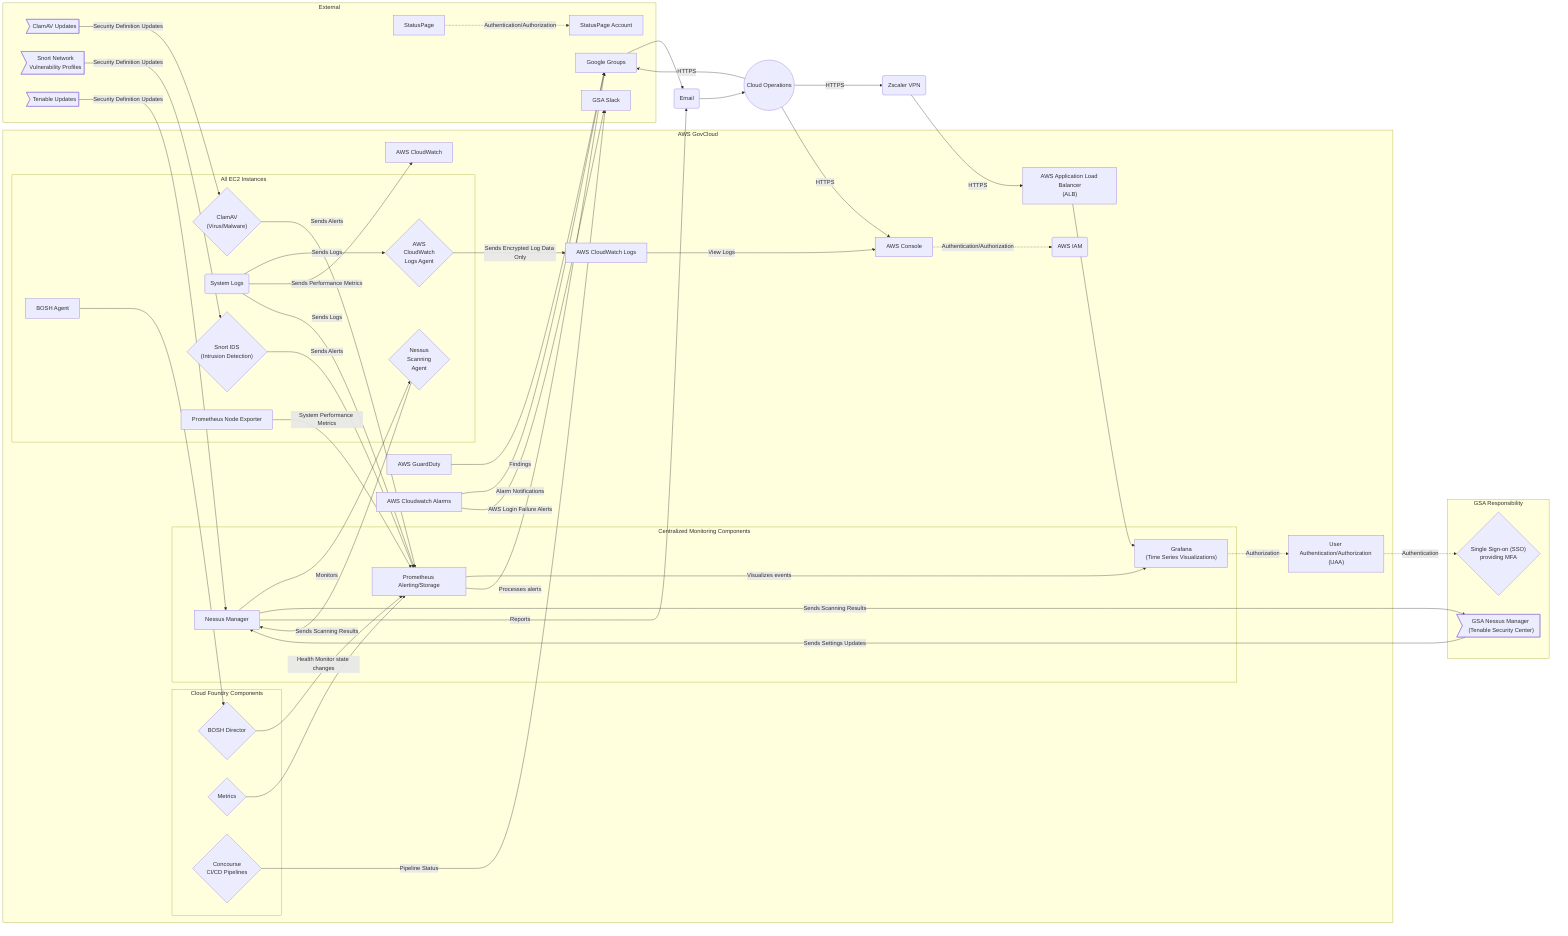 %% title: 10-4.3 Monitoring & Alerting Data Flow
%% description: Section 10 - System Environment - Figure 10-4.3 Monitoring & Alerting Data Flow
graph LR
  subgraph AWS GovCloud
    alb["AWS Application Load Balancer<br>(ALB)"]
    UAA["User Authentication/Authorization (UAA)"]
    aws-logs["AWS CloudWatch Logs"]
    aws-cloudwatch["AWS CloudWatch"]
    aws-console["AWS Console"]
    aws-iam("AWS IAM")
    aws-guardduty["AWS GuardDuty"]
    aws-cloudwatch-alarms["AWS Cloudwatch Alarms"]
    subgraph Cloud Foundry Components
      boshdirector{"BOSH Director"}
      firehose{"Metrics"}
      concourse{"Concourse<br>CI/CD Pipelines"}
    end
    subgraph Centralized Monitoring Components
      nessus["Nessus Manager"]
      prometheus["Prometheus Alerting/Storage"]
      grafana["Grafana<br>(Time Series Visualizations)"]
    end
    subgraph All EC2 Instances
      nessusagent{"Nessus<br>Scanning<br>Agent"}
      clamav{"ClamAV<br>(Virus/Malware)"}
      logs("System Logs")
      aws-logs-agent{"AWS<br>CloudWatch<br>Logs Agent"}
      snort{"Snort IDS<br>(Intrusion Detection)"}
      boshagent["BOSH Agent"]
      node-exporter["Prometheus Node Exporter"]
    end

  end
  subgraph GSA Responsibility
    SAML{"Single Sign-on (SSO)<br>providing MFA"}
    gsanessus>"GSA Nessus Manager (Tenable Security Center)"]
  end
  subgraph External
    statuspage["StatusPage"]
    sp-account["StatusPage Account"]
    clamav-updates>"ClamAV Updates"]
    Googlegroups["Google Groups"]
    snort-updates>"Snort Network<br>Vulnerability Profiles"]
    tenable-updates>"Tenable Updates"]
    slack["GSA Slack"]
  end
  email("Email")
  Ops((Cloud Operations))
  zscaler("Zscaler VPN")

  nessusagent--Sends Scanning Results-->nessus
  nessus--Monitors-->nessusagent
  gsanessus--Sends Settings Updates-->nessus
  nessus--Sends Scanning Results-->gsanessus
  nessus--Reports-->email
  tenable-updates--Security Definition Updates-->nessus

  node-exporter--System Performance Metrics-->prometheus
  firehose-->prometheus
  boshagent-->boshdirector
  boshdirector--Health Monitor state changes-->prometheus

  logs--Sends Logs-->aws-logs-agent
  logs--Sends Performance Metrics-->aws-cloudwatch
  aws-logs-agent--Sends Encrypted Log Data Only-->aws-logs
  aws-logs--View Logs-->aws-console

  clamav-updates--Security Definition Updates-->clamav
  clamav--Sends Alerts-->prometheus
  
  logs--Sends Logs-->prometheus

  snort-updates--Security Definition Updates-->snort
  snort--Sends Alerts-->prometheus

  prometheus--Visualizes events-->grafana
  alb-->grafana
  prometheus--Processes alerts-->Googlegroups
  Googlegroups-->email

  UAA-.Authentication.->SAML
  grafana-.Authorization.->UAA

  aws-console-."Authentication/Authorization".->aws-iam
  statuspage-."Authentication/Authorization".->sp-account
  email-->Ops
  Ops--HTTPS-->zscaler--HTTPS-->alb
  Ops--HTTPS-->aws-console
  Ops--HTTPS-->Googlegroups

  aws-guardduty--Findings-->Googlegroups
  aws-cloudwatch-alarms--Alarm Notifications-->Googlegroups
  aws-cloudwatch-alarms--AWS Login Failure Alerts-->slack
  concourse--Pipeline Status-->slack